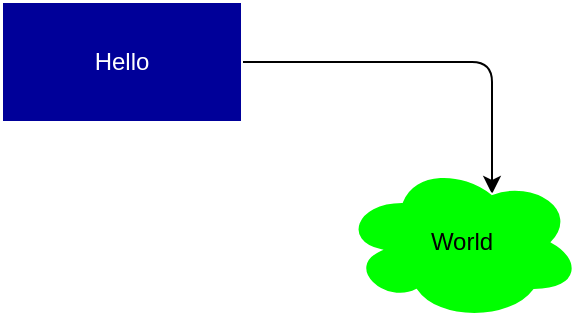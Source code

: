 <mxfile>
    <diagram id="wL9S3QFr2yHo7Lkve_38" name="Página-1">
        <mxGraphModel dx="1054" dy="608" grid="1" gridSize="10" guides="1" tooltips="1" connect="1" arrows="1" fold="1" page="1" pageScale="1" pageWidth="827" pageHeight="1169" math="0" shadow="0">
            <root>
                <mxCell id="0"/>
                <mxCell id="1" parent="0"/>
                <mxCell id="6" style="edgeStyle=orthogonalEdgeStyle;html=1;exitX=1;exitY=0.5;exitDx=0;exitDy=0;entryX=0.625;entryY=0.2;entryDx=0;entryDy=0;entryPerimeter=0;fontColor=#FFFFFF;" edge="1" parent="1" source="2" target="3">
                    <mxGeometry relative="1" as="geometry"/>
                </mxCell>
                <mxCell id="2" value="Hello" style="whiteSpace=wrap;html=1;fillColor=#000099;strokeColor=#FFFFFF;fontColor=#FFFFFF;" vertex="1" parent="1">
                    <mxGeometry x="350" y="280" width="120" height="60" as="geometry"/>
                </mxCell>
                <mxCell id="3" value="World" style="ellipse;shape=cloud;whiteSpace=wrap;html=1;strokeColor=#FFFFFF;fillColor=#00FF00;" vertex="1" parent="1">
                    <mxGeometry x="520" y="360" width="120" height="80" as="geometry"/>
                </mxCell>
            </root>
        </mxGraphModel>
    </diagram>
</mxfile>